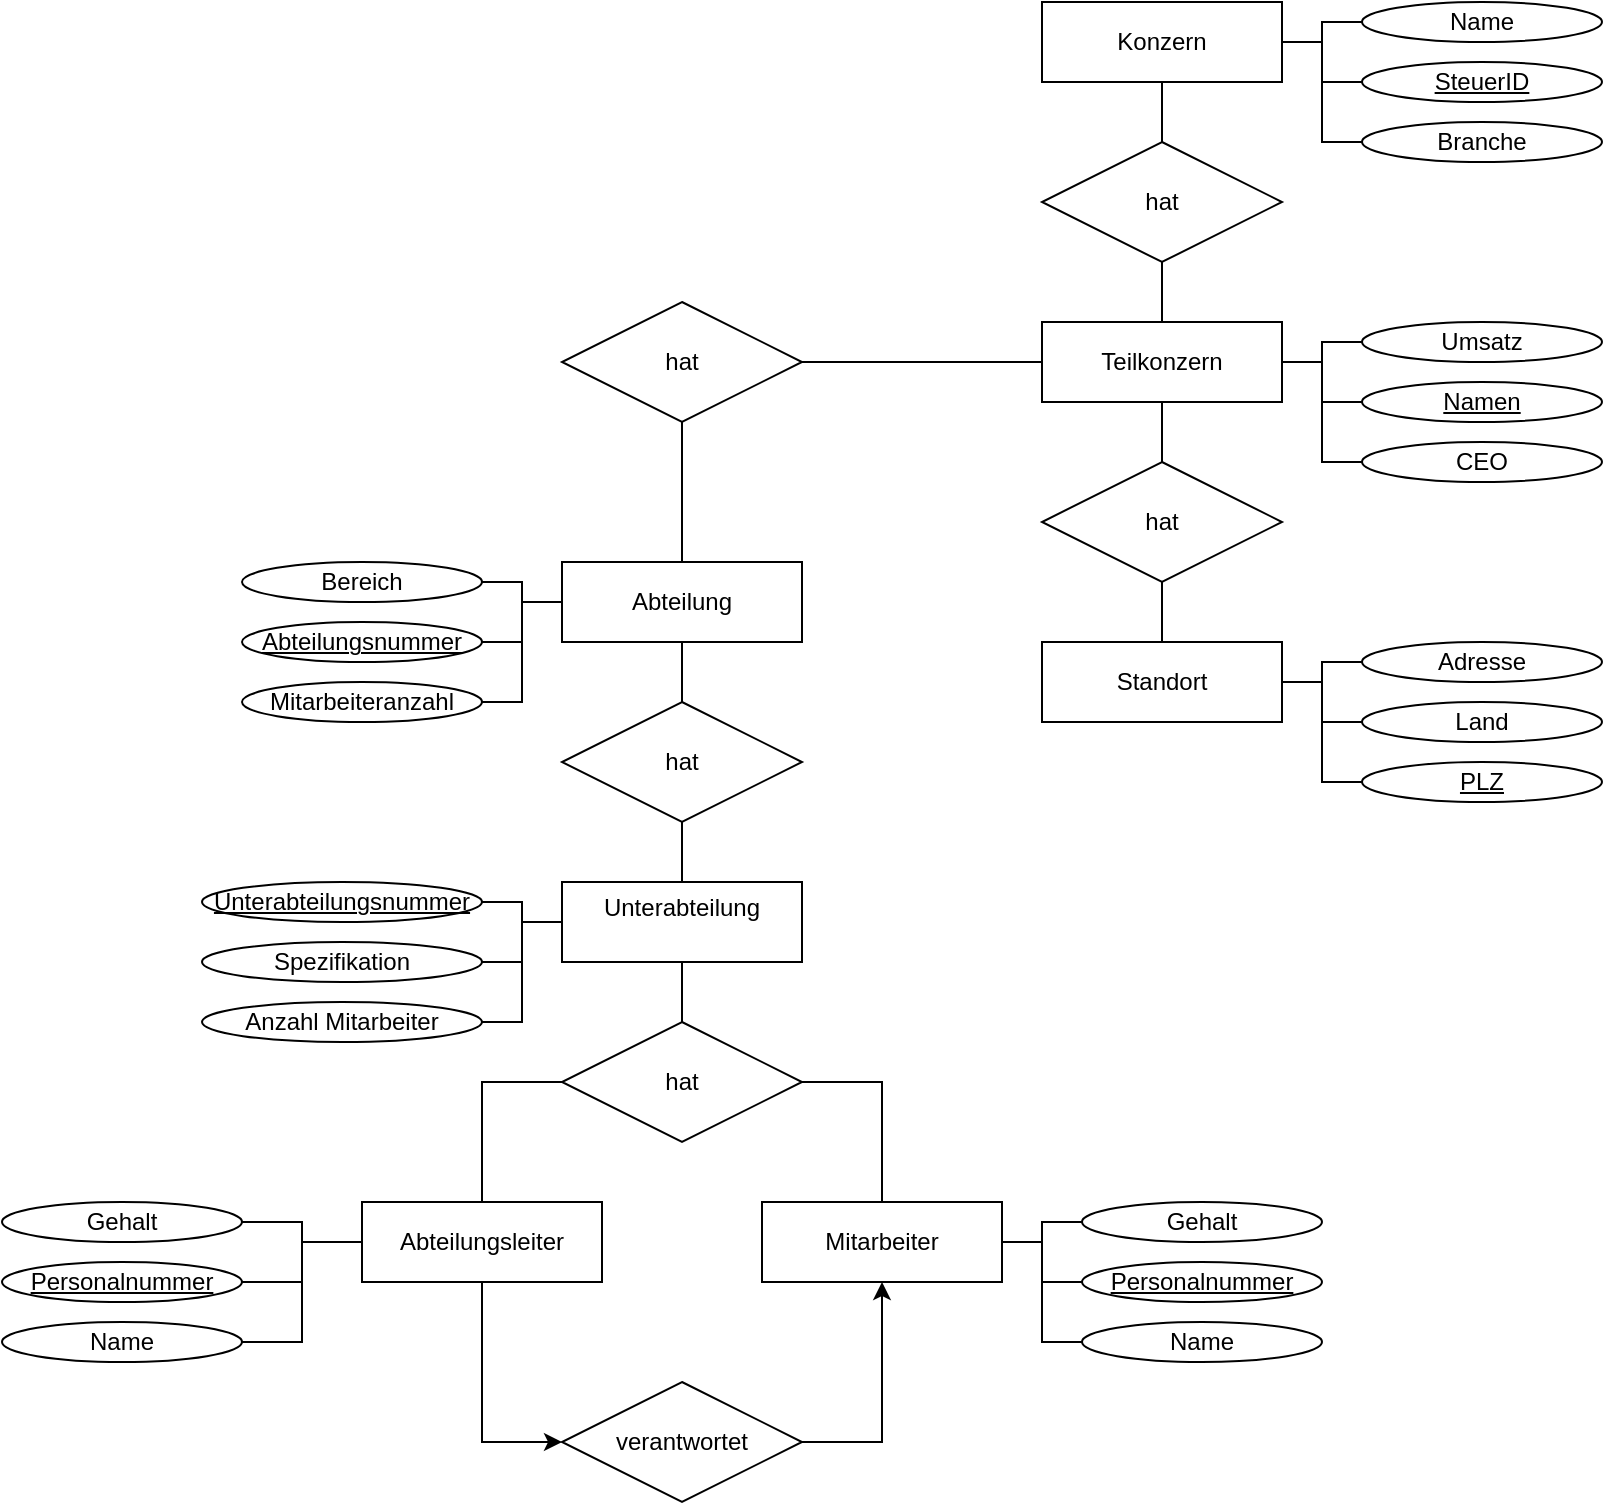 <mxfile version="23.1.5" type="github">
  <diagram id="R2lEEEUBdFMjLlhIrx00" name="Page-1">
    <mxGraphModel dx="3016" dy="1173" grid="1" gridSize="10" guides="1" tooltips="1" connect="1" arrows="1" fold="1" page="1" pageScale="1" pageWidth="850" pageHeight="1100" math="0" shadow="0" extFonts="Permanent Marker^https://fonts.googleapis.com/css?family=Permanent+Marker">
      <root>
        <mxCell id="0" />
        <mxCell id="1" parent="0" />
        <mxCell id="TVdMzuLn7zQAk3tw_G6I-8" value="" style="edgeStyle=orthogonalEdgeStyle;rounded=0;orthogonalLoop=1;jettySize=auto;html=1;endArrow=none;endFill=0;" parent="1" source="TVdMzuLn7zQAk3tw_G6I-1" target="TVdMzuLn7zQAk3tw_G6I-2" edge="1">
          <mxGeometry relative="1" as="geometry" />
        </mxCell>
        <mxCell id="JN1gHA88vI27tzydgnj9-1" style="edgeStyle=orthogonalEdgeStyle;rounded=0;orthogonalLoop=1;jettySize=auto;html=1;entryX=0;entryY=0.5;entryDx=0;entryDy=0;endArrow=none;endFill=0;" edge="1" parent="1" source="TVdMzuLn7zQAk3tw_G6I-1" target="TVdMzuLn7zQAk3tw_G6I-42">
          <mxGeometry relative="1" as="geometry" />
        </mxCell>
        <mxCell id="JN1gHA88vI27tzydgnj9-2" style="edgeStyle=orthogonalEdgeStyle;rounded=0;orthogonalLoop=1;jettySize=auto;html=1;entryX=0;entryY=0.5;entryDx=0;entryDy=0;endArrow=none;endFill=0;" edge="1" parent="1" source="TVdMzuLn7zQAk3tw_G6I-1" target="TVdMzuLn7zQAk3tw_G6I-41">
          <mxGeometry relative="1" as="geometry" />
        </mxCell>
        <mxCell id="JN1gHA88vI27tzydgnj9-3" style="edgeStyle=orthogonalEdgeStyle;rounded=0;orthogonalLoop=1;jettySize=auto;html=1;entryX=0;entryY=0.5;entryDx=0;entryDy=0;endArrow=none;endFill=0;" edge="1" parent="1" source="TVdMzuLn7zQAk3tw_G6I-1" target="TVdMzuLn7zQAk3tw_G6I-40">
          <mxGeometry relative="1" as="geometry" />
        </mxCell>
        <mxCell id="TVdMzuLn7zQAk3tw_G6I-1" value="Konzern" style="rounded=0;whiteSpace=wrap;html=1;" parent="1" vertex="1">
          <mxGeometry x="360" y="120" width="120" height="40" as="geometry" />
        </mxCell>
        <mxCell id="TVdMzuLn7zQAk3tw_G6I-9" value="" style="edgeStyle=orthogonalEdgeStyle;rounded=0;orthogonalLoop=1;jettySize=auto;html=1;endArrow=none;endFill=0;" parent="1" source="TVdMzuLn7zQAk3tw_G6I-2" target="TVdMzuLn7zQAk3tw_G6I-6" edge="1">
          <mxGeometry relative="1" as="geometry" />
        </mxCell>
        <mxCell id="TVdMzuLn7zQAk3tw_G6I-10" style="edgeStyle=orthogonalEdgeStyle;rounded=0;orthogonalLoop=1;jettySize=auto;html=1;entryX=0.5;entryY=0;entryDx=0;entryDy=0;endArrow=none;endFill=0;" parent="1" source="TVdMzuLn7zQAk3tw_G6I-21" target="TVdMzuLn7zQAk3tw_G6I-5" edge="1">
          <mxGeometry relative="1" as="geometry" />
        </mxCell>
        <mxCell id="JN1gHA88vI27tzydgnj9-5" style="edgeStyle=orthogonalEdgeStyle;rounded=0;orthogonalLoop=1;jettySize=auto;html=1;entryX=0;entryY=0.5;entryDx=0;entryDy=0;endArrow=none;endFill=0;" edge="1" parent="1" source="TVdMzuLn7zQAk3tw_G6I-2" target="TVdMzuLn7zQAk3tw_G6I-47">
          <mxGeometry relative="1" as="geometry" />
        </mxCell>
        <mxCell id="JN1gHA88vI27tzydgnj9-6" style="edgeStyle=orthogonalEdgeStyle;rounded=0;orthogonalLoop=1;jettySize=auto;html=1;entryX=0;entryY=0.5;entryDx=0;entryDy=0;endArrow=none;endFill=0;" edge="1" parent="1" source="TVdMzuLn7zQAk3tw_G6I-2" target="TVdMzuLn7zQAk3tw_G6I-46">
          <mxGeometry relative="1" as="geometry" />
        </mxCell>
        <mxCell id="TVdMzuLn7zQAk3tw_G6I-2" value="Teilkonzern" style="rounded=0;whiteSpace=wrap;html=1;" parent="1" vertex="1">
          <mxGeometry x="360" y="280" width="120" height="40" as="geometry" />
        </mxCell>
        <mxCell id="JN1gHA88vI27tzydgnj9-32" style="edgeStyle=orthogonalEdgeStyle;rounded=0;orthogonalLoop=1;jettySize=auto;html=1;entryX=0;entryY=0.5;entryDx=0;entryDy=0;endArrow=none;endFill=0;" edge="1" parent="1" source="TVdMzuLn7zQAk3tw_G6I-3" target="JN1gHA88vI27tzydgnj9-27">
          <mxGeometry relative="1" as="geometry" />
        </mxCell>
        <mxCell id="JN1gHA88vI27tzydgnj9-33" style="edgeStyle=orthogonalEdgeStyle;rounded=0;orthogonalLoop=1;jettySize=auto;html=1;entryX=0;entryY=0.5;entryDx=0;entryDy=0;endArrow=none;endFill=0;" edge="1" parent="1" source="TVdMzuLn7zQAk3tw_G6I-3" target="JN1gHA88vI27tzydgnj9-26">
          <mxGeometry relative="1" as="geometry" />
        </mxCell>
        <mxCell id="JN1gHA88vI27tzydgnj9-34" style="edgeStyle=orthogonalEdgeStyle;rounded=0;orthogonalLoop=1;jettySize=auto;html=1;entryX=0;entryY=0.5;entryDx=0;entryDy=0;endArrow=none;endFill=0;" edge="1" parent="1" source="TVdMzuLn7zQAk3tw_G6I-3" target="JN1gHA88vI27tzydgnj9-25">
          <mxGeometry relative="1" as="geometry" />
        </mxCell>
        <mxCell id="TVdMzuLn7zQAk3tw_G6I-3" value="Mitarbeiter" style="rounded=0;whiteSpace=wrap;html=1;" parent="1" vertex="1">
          <mxGeometry x="220" y="720" width="120" height="40" as="geometry" />
        </mxCell>
        <mxCell id="TVdMzuLn7zQAk3tw_G6I-12" style="edgeStyle=orthogonalEdgeStyle;rounded=0;orthogonalLoop=1;jettySize=auto;html=1;entryX=0.5;entryY=0;entryDx=0;entryDy=0;endArrow=none;endFill=0;" parent="1" source="TVdMzuLn7zQAk3tw_G6I-4" target="TVdMzuLn7zQAk3tw_G6I-3" edge="1">
          <mxGeometry relative="1" as="geometry" />
        </mxCell>
        <mxCell id="TVdMzuLn7zQAk3tw_G6I-13" style="edgeStyle=orthogonalEdgeStyle;rounded=0;orthogonalLoop=1;jettySize=auto;html=1;entryX=0.5;entryY=0;entryDx=0;entryDy=0;endArrow=none;endFill=0;exitX=0;exitY=0.5;exitDx=0;exitDy=0;" parent="1" source="TVdMzuLn7zQAk3tw_G6I-19" target="TVdMzuLn7zQAk3tw_G6I-7" edge="1">
          <mxGeometry relative="1" as="geometry" />
        </mxCell>
        <mxCell id="JN1gHA88vI27tzydgnj9-17" style="edgeStyle=orthogonalEdgeStyle;rounded=0;orthogonalLoop=1;jettySize=auto;html=1;entryX=1;entryY=0.5;entryDx=0;entryDy=0;endArrow=none;endFill=0;" edge="1" parent="1" source="TVdMzuLn7zQAk3tw_G6I-4" target="TVdMzuLn7zQAk3tw_G6I-43">
          <mxGeometry relative="1" as="geometry" />
        </mxCell>
        <mxCell id="JN1gHA88vI27tzydgnj9-20" style="edgeStyle=orthogonalEdgeStyle;rounded=0;orthogonalLoop=1;jettySize=auto;html=1;entryX=1;entryY=0.5;entryDx=0;entryDy=0;endArrow=none;endFill=0;" edge="1" parent="1" source="TVdMzuLn7zQAk3tw_G6I-4" target="JN1gHA88vI27tzydgnj9-18">
          <mxGeometry relative="1" as="geometry" />
        </mxCell>
        <mxCell id="JN1gHA88vI27tzydgnj9-21" style="edgeStyle=orthogonalEdgeStyle;rounded=0;orthogonalLoop=1;jettySize=auto;html=1;entryX=1;entryY=0.5;entryDx=0;entryDy=0;endArrow=none;endFill=0;" edge="1" parent="1" source="TVdMzuLn7zQAk3tw_G6I-4" target="JN1gHA88vI27tzydgnj9-19">
          <mxGeometry relative="1" as="geometry" />
        </mxCell>
        <mxCell id="TVdMzuLn7zQAk3tw_G6I-4" value="Unterabteilung&lt;div&gt;&lt;br/&gt;&lt;/div&gt;" style="rounded=0;whiteSpace=wrap;html=1;" parent="1" vertex="1">
          <mxGeometry x="120" y="560" width="120" height="40" as="geometry" />
        </mxCell>
        <mxCell id="TVdMzuLn7zQAk3tw_G6I-11" value="" style="edgeStyle=orthogonalEdgeStyle;rounded=0;orthogonalLoop=1;jettySize=auto;html=1;endArrow=none;endFill=0;" parent="1" source="TVdMzuLn7zQAk3tw_G6I-15" target="TVdMzuLn7zQAk3tw_G6I-4" edge="1">
          <mxGeometry relative="1" as="geometry" />
        </mxCell>
        <mxCell id="JN1gHA88vI27tzydgnj9-13" style="edgeStyle=orthogonalEdgeStyle;rounded=0;orthogonalLoop=1;jettySize=auto;html=1;entryX=1;entryY=0.5;entryDx=0;entryDy=0;endArrow=none;endFill=0;" edge="1" parent="1" source="TVdMzuLn7zQAk3tw_G6I-5" target="TVdMzuLn7zQAk3tw_G6I-54">
          <mxGeometry relative="1" as="geometry" />
        </mxCell>
        <mxCell id="JN1gHA88vI27tzydgnj9-16" style="edgeStyle=orthogonalEdgeStyle;rounded=0;orthogonalLoop=1;jettySize=auto;html=1;entryX=1;entryY=0.5;entryDx=0;entryDy=0;endArrow=none;endFill=0;" edge="1" parent="1" source="TVdMzuLn7zQAk3tw_G6I-5" target="JN1gHA88vI27tzydgnj9-15">
          <mxGeometry relative="1" as="geometry" />
        </mxCell>
        <mxCell id="TVdMzuLn7zQAk3tw_G6I-5" value="Abteilung" style="rounded=0;whiteSpace=wrap;html=1;" parent="1" vertex="1">
          <mxGeometry x="120" y="400" width="120" height="40" as="geometry" />
        </mxCell>
        <mxCell id="JN1gHA88vI27tzydgnj9-8" style="edgeStyle=orthogonalEdgeStyle;rounded=0;orthogonalLoop=1;jettySize=auto;html=1;entryX=0;entryY=0.5;entryDx=0;entryDy=0;endArrow=none;endFill=0;" edge="1" parent="1" source="TVdMzuLn7zQAk3tw_G6I-6" target="TVdMzuLn7zQAk3tw_G6I-44">
          <mxGeometry relative="1" as="geometry" />
        </mxCell>
        <mxCell id="JN1gHA88vI27tzydgnj9-10" style="edgeStyle=orthogonalEdgeStyle;rounded=0;orthogonalLoop=1;jettySize=auto;html=1;entryX=0;entryY=0.5;entryDx=0;entryDy=0;endArrow=none;endFill=0;" edge="1" parent="1" source="TVdMzuLn7zQAk3tw_G6I-6" target="JN1gHA88vI27tzydgnj9-9">
          <mxGeometry relative="1" as="geometry" />
        </mxCell>
        <mxCell id="TVdMzuLn7zQAk3tw_G6I-6" value="Standort" style="rounded=0;whiteSpace=wrap;html=1;" parent="1" vertex="1">
          <mxGeometry x="360" y="440" width="120" height="40" as="geometry" />
        </mxCell>
        <mxCell id="JN1gHA88vI27tzydgnj9-30" style="edgeStyle=orthogonalEdgeStyle;rounded=0;orthogonalLoop=1;jettySize=auto;html=1;entryX=0;entryY=0.5;entryDx=0;entryDy=0;" edge="1" parent="1" source="TVdMzuLn7zQAk3tw_G6I-7" target="JN1gHA88vI27tzydgnj9-29">
          <mxGeometry relative="1" as="geometry" />
        </mxCell>
        <mxCell id="JN1gHA88vI27tzydgnj9-35" style="edgeStyle=orthogonalEdgeStyle;rounded=0;orthogonalLoop=1;jettySize=auto;html=1;entryX=1;entryY=0.5;entryDx=0;entryDy=0;endArrow=none;endFill=0;" edge="1" parent="1" source="TVdMzuLn7zQAk3tw_G6I-7" target="JN1gHA88vI27tzydgnj9-24">
          <mxGeometry relative="1" as="geometry" />
        </mxCell>
        <mxCell id="JN1gHA88vI27tzydgnj9-36" style="edgeStyle=orthogonalEdgeStyle;rounded=0;orthogonalLoop=1;jettySize=auto;html=1;entryX=1;entryY=0.5;entryDx=0;entryDy=0;endArrow=none;endFill=0;" edge="1" parent="1" source="TVdMzuLn7zQAk3tw_G6I-7" target="JN1gHA88vI27tzydgnj9-23">
          <mxGeometry relative="1" as="geometry" />
        </mxCell>
        <mxCell id="JN1gHA88vI27tzydgnj9-37" style="edgeStyle=orthogonalEdgeStyle;rounded=0;orthogonalLoop=1;jettySize=auto;html=1;entryX=1;entryY=0.5;entryDx=0;entryDy=0;endArrow=none;endFill=0;" edge="1" parent="1" source="TVdMzuLn7zQAk3tw_G6I-7" target="JN1gHA88vI27tzydgnj9-22">
          <mxGeometry relative="1" as="geometry" />
        </mxCell>
        <mxCell id="TVdMzuLn7zQAk3tw_G6I-7" value="Abteilungsleiter" style="rounded=0;whiteSpace=wrap;html=1;" parent="1" vertex="1">
          <mxGeometry x="20" y="720" width="120" height="40" as="geometry" />
        </mxCell>
        <mxCell id="TVdMzuLn7zQAk3tw_G6I-16" value="" style="edgeStyle=orthogonalEdgeStyle;rounded=0;orthogonalLoop=1;jettySize=auto;html=1;startArrow=none;startFill=0;endArrow=none;endFill=0;" parent="1" source="TVdMzuLn7zQAk3tw_G6I-5" target="TVdMzuLn7zQAk3tw_G6I-15" edge="1">
          <mxGeometry relative="1" as="geometry">
            <mxPoint x="180" y="440" as="sourcePoint" />
            <mxPoint x="180" y="520" as="targetPoint" />
          </mxGeometry>
        </mxCell>
        <mxCell id="TVdMzuLn7zQAk3tw_G6I-15" value="hat" style="rhombus;whiteSpace=wrap;html=1;" parent="1" vertex="1">
          <mxGeometry x="120" y="470" width="120" height="60" as="geometry" />
        </mxCell>
        <mxCell id="TVdMzuLn7zQAk3tw_G6I-18" value="hat" style="rhombus;whiteSpace=wrap;html=1;" parent="1" vertex="1">
          <mxGeometry x="360" y="190" width="120" height="60" as="geometry" />
        </mxCell>
        <mxCell id="TVdMzuLn7zQAk3tw_G6I-20" value="hat" style="rhombus;whiteSpace=wrap;html=1;" parent="1" vertex="1">
          <mxGeometry x="360" y="350" width="120" height="60" as="geometry" />
        </mxCell>
        <mxCell id="TVdMzuLn7zQAk3tw_G6I-25" value="" style="edgeStyle=orthogonalEdgeStyle;rounded=0;orthogonalLoop=1;jettySize=auto;html=1;endArrow=none;endFill=0;" parent="1" source="TVdMzuLn7zQAk3tw_G6I-5" target="TVdMzuLn7zQAk3tw_G6I-21" edge="1">
          <mxGeometry relative="1" as="geometry">
            <mxPoint x="180" y="400" as="sourcePoint" />
            <mxPoint x="180" y="320" as="targetPoint" />
          </mxGeometry>
        </mxCell>
        <mxCell id="TVdMzuLn7zQAk3tw_G6I-26" style="edgeStyle=orthogonalEdgeStyle;rounded=0;orthogonalLoop=1;jettySize=auto;html=1;endArrow=none;endFill=0;" parent="1" source="TVdMzuLn7zQAk3tw_G6I-21" edge="1">
          <mxGeometry relative="1" as="geometry">
            <mxPoint x="360" y="300" as="targetPoint" />
          </mxGeometry>
        </mxCell>
        <mxCell id="TVdMzuLn7zQAk3tw_G6I-21" value="hat" style="rhombus;whiteSpace=wrap;html=1;" parent="1" vertex="1">
          <mxGeometry x="120" y="270" width="120" height="60" as="geometry" />
        </mxCell>
        <mxCell id="TVdMzuLn7zQAk3tw_G6I-27" value="" style="edgeStyle=orthogonalEdgeStyle;rounded=0;orthogonalLoop=1;jettySize=auto;html=1;entryX=0.5;entryY=0;entryDx=0;entryDy=0;endArrow=none;endFill=0;" parent="1" source="TVdMzuLn7zQAk3tw_G6I-4" target="TVdMzuLn7zQAk3tw_G6I-19" edge="1">
          <mxGeometry relative="1" as="geometry">
            <mxPoint x="180" y="600" as="sourcePoint" />
            <mxPoint x="80" y="720" as="targetPoint" />
          </mxGeometry>
        </mxCell>
        <mxCell id="TVdMzuLn7zQAk3tw_G6I-19" value="hat" style="rhombus;whiteSpace=wrap;html=1;" parent="1" vertex="1">
          <mxGeometry x="120" y="630" width="120" height="60" as="geometry" />
        </mxCell>
        <mxCell id="TVdMzuLn7zQAk3tw_G6I-40" value="Branche" style="ellipse;whiteSpace=wrap;html=1;" parent="1" vertex="1">
          <mxGeometry x="520" y="180" width="120" height="20" as="geometry" />
        </mxCell>
        <mxCell id="TVdMzuLn7zQAk3tw_G6I-41" value="&lt;u&gt;SteuerID&lt;/u&gt;" style="ellipse;whiteSpace=wrap;html=1;" parent="1" vertex="1">
          <mxGeometry x="520" y="150" width="120" height="20" as="geometry" />
        </mxCell>
        <mxCell id="TVdMzuLn7zQAk3tw_G6I-42" value="Name" style="ellipse;whiteSpace=wrap;html=1;" parent="1" vertex="1">
          <mxGeometry x="520" y="120" width="120" height="20" as="geometry" />
        </mxCell>
        <mxCell id="TVdMzuLn7zQAk3tw_G6I-43" value="&lt;u&gt;Unterabteilungsnummer&lt;/u&gt;" style="ellipse;whiteSpace=wrap;html=1;" parent="1" vertex="1">
          <mxGeometry x="-60" y="560" width="140" height="20" as="geometry" />
        </mxCell>
        <mxCell id="TVdMzuLn7zQAk3tw_G6I-44" value="Land" style="ellipse;whiteSpace=wrap;html=1;" parent="1" vertex="1">
          <mxGeometry x="520" y="470" width="120" height="20" as="geometry" />
        </mxCell>
        <mxCell id="TVdMzuLn7zQAk3tw_G6I-45" value="Adresse" style="ellipse;whiteSpace=wrap;html=1;" parent="1" vertex="1">
          <mxGeometry x="520" y="440" width="120" height="20" as="geometry" />
        </mxCell>
        <mxCell id="TVdMzuLn7zQAk3tw_G6I-46" value="CEO" style="ellipse;whiteSpace=wrap;html=1;" parent="1" vertex="1">
          <mxGeometry x="520" y="340" width="120" height="20" as="geometry" />
        </mxCell>
        <mxCell id="TVdMzuLn7zQAk3tw_G6I-47" value="&lt;u&gt;Namen&lt;/u&gt;" style="ellipse;whiteSpace=wrap;html=1;" parent="1" vertex="1">
          <mxGeometry x="520" y="310" width="120" height="20" as="geometry" />
        </mxCell>
        <mxCell id="TVdMzuLn7zQAk3tw_G6I-48" value="Umsatz" style="ellipse;whiteSpace=wrap;html=1;" parent="1" vertex="1">
          <mxGeometry x="520" y="280" width="120" height="20" as="geometry" />
        </mxCell>
        <mxCell id="TVdMzuLn7zQAk3tw_G6I-53" value="&lt;u&gt;Abteilungsnummer&lt;/u&gt;" style="ellipse;whiteSpace=wrap;html=1;" parent="1" vertex="1">
          <mxGeometry x="-40" y="430" width="120" height="20" as="geometry" />
        </mxCell>
        <mxCell id="TVdMzuLn7zQAk3tw_G6I-54" value="Bereich" style="ellipse;whiteSpace=wrap;html=1;" parent="1" vertex="1">
          <mxGeometry x="-40" y="400" width="120" height="20" as="geometry" />
        </mxCell>
        <mxCell id="JN1gHA88vI27tzydgnj9-4" style="edgeStyle=orthogonalEdgeStyle;rounded=0;orthogonalLoop=1;jettySize=auto;html=1;entryX=0;entryY=0.5;entryDx=0;entryDy=0;endArrow=none;endFill=0;" edge="1" parent="1" source="TVdMzuLn7zQAk3tw_G6I-2" target="TVdMzuLn7zQAk3tw_G6I-48">
          <mxGeometry relative="1" as="geometry" />
        </mxCell>
        <mxCell id="JN1gHA88vI27tzydgnj9-7" style="edgeStyle=orthogonalEdgeStyle;rounded=0;orthogonalLoop=1;jettySize=auto;html=1;entryX=0;entryY=0.5;entryDx=0;entryDy=0;endArrow=none;endFill=0;" edge="1" parent="1" source="TVdMzuLn7zQAk3tw_G6I-6" target="TVdMzuLn7zQAk3tw_G6I-45">
          <mxGeometry relative="1" as="geometry" />
        </mxCell>
        <mxCell id="JN1gHA88vI27tzydgnj9-9" value="&lt;u&gt;PLZ&lt;/u&gt;" style="ellipse;whiteSpace=wrap;html=1;" vertex="1" parent="1">
          <mxGeometry x="520" y="500" width="120" height="20" as="geometry" />
        </mxCell>
        <mxCell id="JN1gHA88vI27tzydgnj9-14" style="edgeStyle=orthogonalEdgeStyle;rounded=0;orthogonalLoop=1;jettySize=auto;html=1;entryX=1;entryY=0.5;entryDx=0;entryDy=0;endArrow=none;endFill=0;" edge="1" parent="1" source="TVdMzuLn7zQAk3tw_G6I-5" target="TVdMzuLn7zQAk3tw_G6I-53">
          <mxGeometry relative="1" as="geometry" />
        </mxCell>
        <mxCell id="JN1gHA88vI27tzydgnj9-15" value="Mitarbeiteranzahl" style="ellipse;whiteSpace=wrap;html=1;" vertex="1" parent="1">
          <mxGeometry x="-40" y="460" width="120" height="20" as="geometry" />
        </mxCell>
        <mxCell id="JN1gHA88vI27tzydgnj9-18" value="Spezifikation" style="ellipse;whiteSpace=wrap;html=1;" vertex="1" parent="1">
          <mxGeometry x="-60" y="590" width="140" height="20" as="geometry" />
        </mxCell>
        <mxCell id="JN1gHA88vI27tzydgnj9-19" value="Anzahl Mitarbeiter" style="ellipse;whiteSpace=wrap;html=1;" vertex="1" parent="1">
          <mxGeometry x="-60" y="620" width="140" height="20" as="geometry" />
        </mxCell>
        <mxCell id="JN1gHA88vI27tzydgnj9-22" value="Name" style="ellipse;whiteSpace=wrap;html=1;" vertex="1" parent="1">
          <mxGeometry x="-160" y="780" width="120" height="20" as="geometry" />
        </mxCell>
        <mxCell id="JN1gHA88vI27tzydgnj9-23" value="&lt;u&gt;Personalnummer&lt;/u&gt;" style="ellipse;whiteSpace=wrap;html=1;" vertex="1" parent="1">
          <mxGeometry x="-160" y="750" width="120" height="20" as="geometry" />
        </mxCell>
        <mxCell id="JN1gHA88vI27tzydgnj9-24" value="Gehalt" style="ellipse;whiteSpace=wrap;html=1;" vertex="1" parent="1">
          <mxGeometry x="-160" y="720" width="120" height="20" as="geometry" />
        </mxCell>
        <mxCell id="JN1gHA88vI27tzydgnj9-25" value="Name" style="ellipse;whiteSpace=wrap;html=1;" vertex="1" parent="1">
          <mxGeometry x="380" y="780" width="120" height="20" as="geometry" />
        </mxCell>
        <mxCell id="JN1gHA88vI27tzydgnj9-26" value="&lt;u&gt;Personalnummer&lt;/u&gt;" style="ellipse;whiteSpace=wrap;html=1;" vertex="1" parent="1">
          <mxGeometry x="380" y="750" width="120" height="20" as="geometry" />
        </mxCell>
        <mxCell id="JN1gHA88vI27tzydgnj9-27" value="Gehalt" style="ellipse;whiteSpace=wrap;html=1;" vertex="1" parent="1">
          <mxGeometry x="380" y="720" width="120" height="20" as="geometry" />
        </mxCell>
        <mxCell id="JN1gHA88vI27tzydgnj9-31" style="edgeStyle=orthogonalEdgeStyle;rounded=0;orthogonalLoop=1;jettySize=auto;html=1;entryX=0.5;entryY=1;entryDx=0;entryDy=0;exitX=1;exitY=0.5;exitDx=0;exitDy=0;" edge="1" parent="1" source="JN1gHA88vI27tzydgnj9-29" target="TVdMzuLn7zQAk3tw_G6I-3">
          <mxGeometry relative="1" as="geometry" />
        </mxCell>
        <mxCell id="JN1gHA88vI27tzydgnj9-29" value="verantwortet" style="rhombus;whiteSpace=wrap;html=1;" vertex="1" parent="1">
          <mxGeometry x="120" y="810" width="120" height="60" as="geometry" />
        </mxCell>
      </root>
    </mxGraphModel>
  </diagram>
</mxfile>
